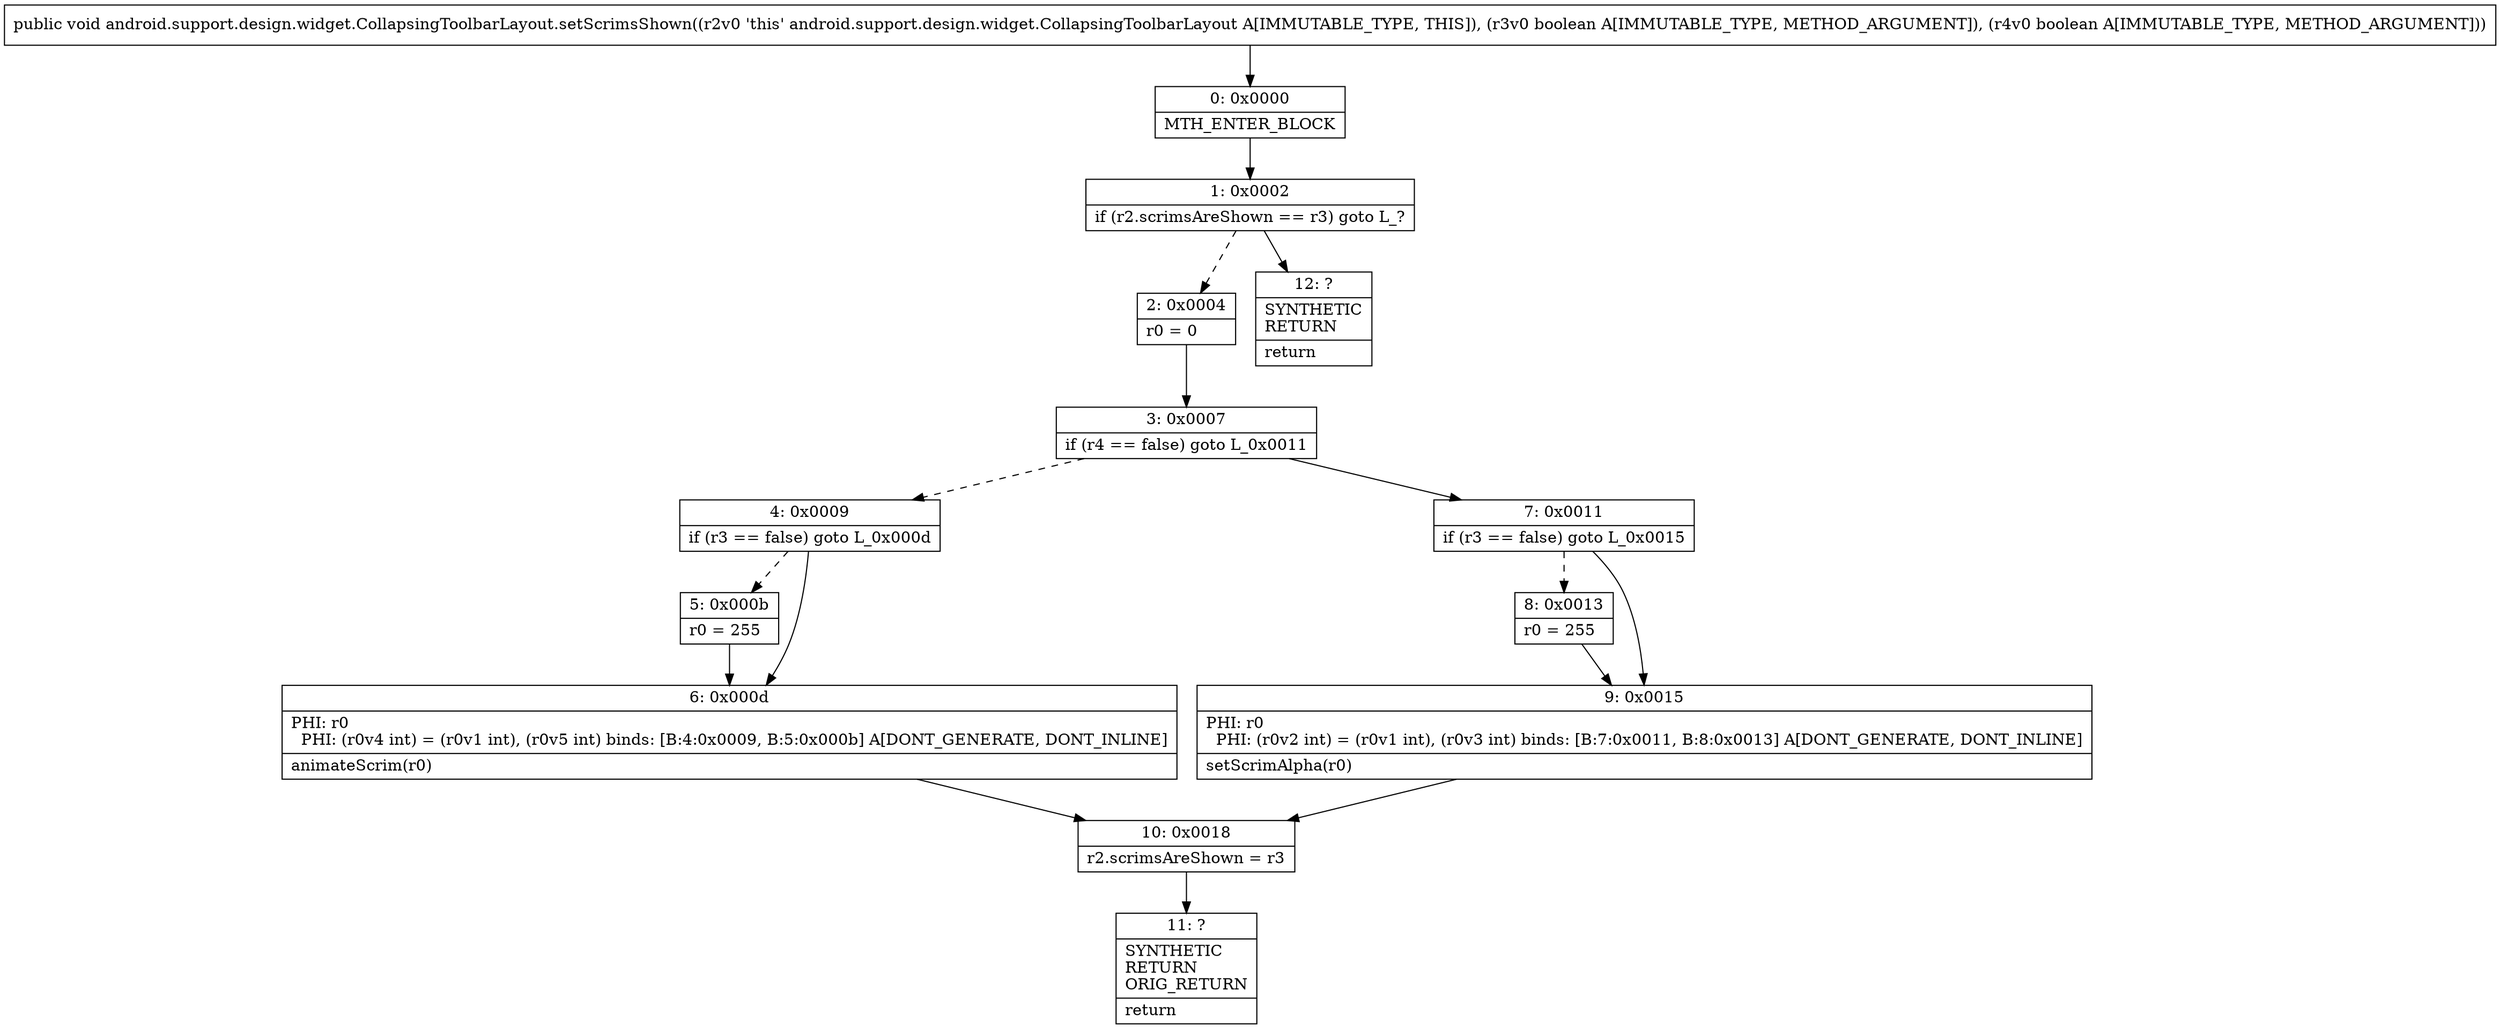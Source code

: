 digraph "CFG forandroid.support.design.widget.CollapsingToolbarLayout.setScrimsShown(ZZ)V" {
Node_0 [shape=record,label="{0\:\ 0x0000|MTH_ENTER_BLOCK\l}"];
Node_1 [shape=record,label="{1\:\ 0x0002|if (r2.scrimsAreShown == r3) goto L_?\l}"];
Node_2 [shape=record,label="{2\:\ 0x0004|r0 = 0\l}"];
Node_3 [shape=record,label="{3\:\ 0x0007|if (r4 == false) goto L_0x0011\l}"];
Node_4 [shape=record,label="{4\:\ 0x0009|if (r3 == false) goto L_0x000d\l}"];
Node_5 [shape=record,label="{5\:\ 0x000b|r0 = 255\l}"];
Node_6 [shape=record,label="{6\:\ 0x000d|PHI: r0 \l  PHI: (r0v4 int) = (r0v1 int), (r0v5 int) binds: [B:4:0x0009, B:5:0x000b] A[DONT_GENERATE, DONT_INLINE]\l|animateScrim(r0)\l}"];
Node_7 [shape=record,label="{7\:\ 0x0011|if (r3 == false) goto L_0x0015\l}"];
Node_8 [shape=record,label="{8\:\ 0x0013|r0 = 255\l}"];
Node_9 [shape=record,label="{9\:\ 0x0015|PHI: r0 \l  PHI: (r0v2 int) = (r0v1 int), (r0v3 int) binds: [B:7:0x0011, B:8:0x0013] A[DONT_GENERATE, DONT_INLINE]\l|setScrimAlpha(r0)\l}"];
Node_10 [shape=record,label="{10\:\ 0x0018|r2.scrimsAreShown = r3\l}"];
Node_11 [shape=record,label="{11\:\ ?|SYNTHETIC\lRETURN\lORIG_RETURN\l|return\l}"];
Node_12 [shape=record,label="{12\:\ ?|SYNTHETIC\lRETURN\l|return\l}"];
MethodNode[shape=record,label="{public void android.support.design.widget.CollapsingToolbarLayout.setScrimsShown((r2v0 'this' android.support.design.widget.CollapsingToolbarLayout A[IMMUTABLE_TYPE, THIS]), (r3v0 boolean A[IMMUTABLE_TYPE, METHOD_ARGUMENT]), (r4v0 boolean A[IMMUTABLE_TYPE, METHOD_ARGUMENT])) }"];
MethodNode -> Node_0;
Node_0 -> Node_1;
Node_1 -> Node_2[style=dashed];
Node_1 -> Node_12;
Node_2 -> Node_3;
Node_3 -> Node_4[style=dashed];
Node_3 -> Node_7;
Node_4 -> Node_5[style=dashed];
Node_4 -> Node_6;
Node_5 -> Node_6;
Node_6 -> Node_10;
Node_7 -> Node_8[style=dashed];
Node_7 -> Node_9;
Node_8 -> Node_9;
Node_9 -> Node_10;
Node_10 -> Node_11;
}

